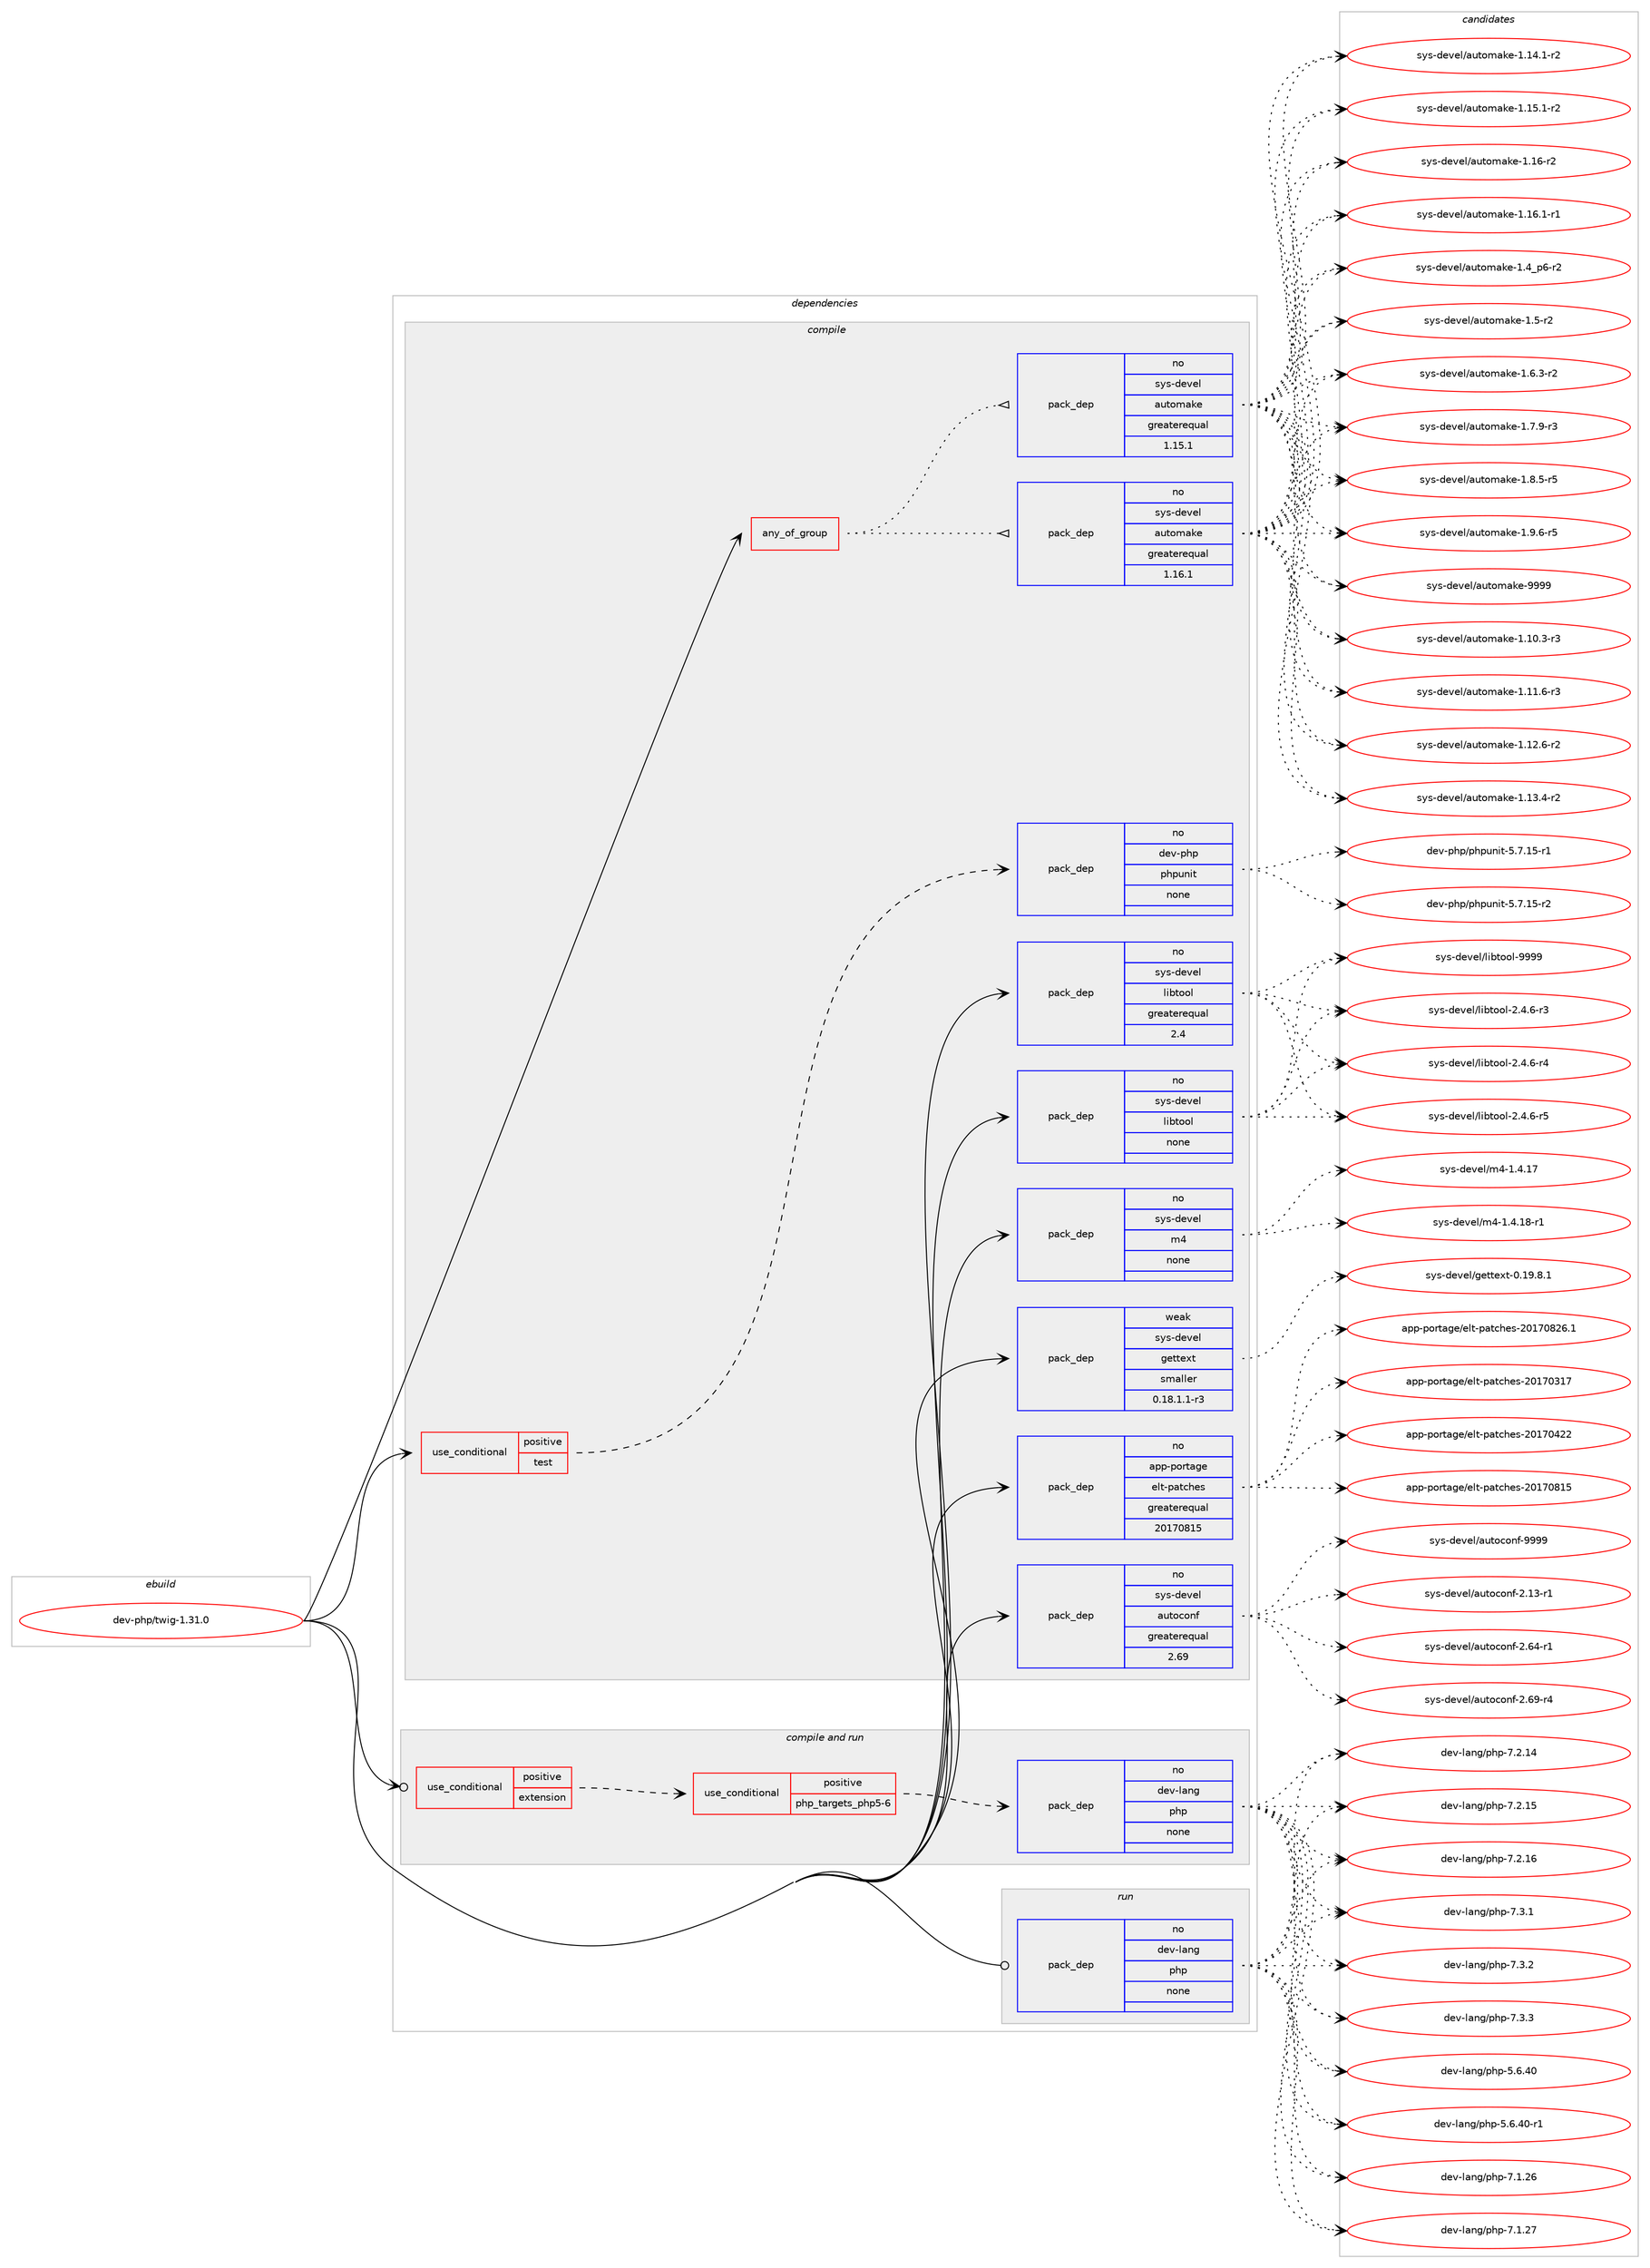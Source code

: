 digraph prolog {

# *************
# Graph options
# *************

newrank=true;
concentrate=true;
compound=true;
graph [rankdir=LR,fontname=Helvetica,fontsize=10,ranksep=1.5];#, ranksep=2.5, nodesep=0.2];
edge  [arrowhead=vee];
node  [fontname=Helvetica,fontsize=10];

# **********
# The ebuild
# **********

subgraph cluster_leftcol {
color=gray;
rank=same;
label=<<i>ebuild</i>>;
id [label="dev-php/twig-1.31.0", color=red, width=4, href="../dev-php/twig-1.31.0.svg"];
}

# ****************
# The dependencies
# ****************

subgraph cluster_midcol {
color=gray;
label=<<i>dependencies</i>>;
subgraph cluster_compile {
fillcolor="#eeeeee";
style=filled;
label=<<i>compile</i>>;
subgraph any22651 {
dependency1396280 [label=<<TABLE BORDER="0" CELLBORDER="1" CELLSPACING="0" CELLPADDING="4"><TR><TD CELLPADDING="10">any_of_group</TD></TR></TABLE>>, shape=none, color=red];subgraph pack1002917 {
dependency1396281 [label=<<TABLE BORDER="0" CELLBORDER="1" CELLSPACING="0" CELLPADDING="4" WIDTH="220"><TR><TD ROWSPAN="6" CELLPADDING="30">pack_dep</TD></TR><TR><TD WIDTH="110">no</TD></TR><TR><TD>sys-devel</TD></TR><TR><TD>automake</TD></TR><TR><TD>greaterequal</TD></TR><TR><TD>1.16.1</TD></TR></TABLE>>, shape=none, color=blue];
}
dependency1396280:e -> dependency1396281:w [weight=20,style="dotted",arrowhead="oinv"];
subgraph pack1002918 {
dependency1396282 [label=<<TABLE BORDER="0" CELLBORDER="1" CELLSPACING="0" CELLPADDING="4" WIDTH="220"><TR><TD ROWSPAN="6" CELLPADDING="30">pack_dep</TD></TR><TR><TD WIDTH="110">no</TD></TR><TR><TD>sys-devel</TD></TR><TR><TD>automake</TD></TR><TR><TD>greaterequal</TD></TR><TR><TD>1.15.1</TD></TR></TABLE>>, shape=none, color=blue];
}
dependency1396280:e -> dependency1396282:w [weight=20,style="dotted",arrowhead="oinv"];
}
id:e -> dependency1396280:w [weight=20,style="solid",arrowhead="vee"];
subgraph cond370147 {
dependency1396283 [label=<<TABLE BORDER="0" CELLBORDER="1" CELLSPACING="0" CELLPADDING="4"><TR><TD ROWSPAN="3" CELLPADDING="10">use_conditional</TD></TR><TR><TD>positive</TD></TR><TR><TD>test</TD></TR></TABLE>>, shape=none, color=red];
subgraph pack1002919 {
dependency1396284 [label=<<TABLE BORDER="0" CELLBORDER="1" CELLSPACING="0" CELLPADDING="4" WIDTH="220"><TR><TD ROWSPAN="6" CELLPADDING="30">pack_dep</TD></TR><TR><TD WIDTH="110">no</TD></TR><TR><TD>dev-php</TD></TR><TR><TD>phpunit</TD></TR><TR><TD>none</TD></TR><TR><TD></TD></TR></TABLE>>, shape=none, color=blue];
}
dependency1396283:e -> dependency1396284:w [weight=20,style="dashed",arrowhead="vee"];
}
id:e -> dependency1396283:w [weight=20,style="solid",arrowhead="vee"];
subgraph pack1002920 {
dependency1396285 [label=<<TABLE BORDER="0" CELLBORDER="1" CELLSPACING="0" CELLPADDING="4" WIDTH="220"><TR><TD ROWSPAN="6" CELLPADDING="30">pack_dep</TD></TR><TR><TD WIDTH="110">no</TD></TR><TR><TD>app-portage</TD></TR><TR><TD>elt-patches</TD></TR><TR><TD>greaterequal</TD></TR><TR><TD>20170815</TD></TR></TABLE>>, shape=none, color=blue];
}
id:e -> dependency1396285:w [weight=20,style="solid",arrowhead="vee"];
subgraph pack1002921 {
dependency1396286 [label=<<TABLE BORDER="0" CELLBORDER="1" CELLSPACING="0" CELLPADDING="4" WIDTH="220"><TR><TD ROWSPAN="6" CELLPADDING="30">pack_dep</TD></TR><TR><TD WIDTH="110">no</TD></TR><TR><TD>sys-devel</TD></TR><TR><TD>autoconf</TD></TR><TR><TD>greaterequal</TD></TR><TR><TD>2.69</TD></TR></TABLE>>, shape=none, color=blue];
}
id:e -> dependency1396286:w [weight=20,style="solid",arrowhead="vee"];
subgraph pack1002922 {
dependency1396287 [label=<<TABLE BORDER="0" CELLBORDER="1" CELLSPACING="0" CELLPADDING="4" WIDTH="220"><TR><TD ROWSPAN="6" CELLPADDING="30">pack_dep</TD></TR><TR><TD WIDTH="110">no</TD></TR><TR><TD>sys-devel</TD></TR><TR><TD>libtool</TD></TR><TR><TD>greaterequal</TD></TR><TR><TD>2.4</TD></TR></TABLE>>, shape=none, color=blue];
}
id:e -> dependency1396287:w [weight=20,style="solid",arrowhead="vee"];
subgraph pack1002923 {
dependency1396288 [label=<<TABLE BORDER="0" CELLBORDER="1" CELLSPACING="0" CELLPADDING="4" WIDTH="220"><TR><TD ROWSPAN="6" CELLPADDING="30">pack_dep</TD></TR><TR><TD WIDTH="110">no</TD></TR><TR><TD>sys-devel</TD></TR><TR><TD>libtool</TD></TR><TR><TD>none</TD></TR><TR><TD></TD></TR></TABLE>>, shape=none, color=blue];
}
id:e -> dependency1396288:w [weight=20,style="solid",arrowhead="vee"];
subgraph pack1002924 {
dependency1396289 [label=<<TABLE BORDER="0" CELLBORDER="1" CELLSPACING="0" CELLPADDING="4" WIDTH="220"><TR><TD ROWSPAN="6" CELLPADDING="30">pack_dep</TD></TR><TR><TD WIDTH="110">no</TD></TR><TR><TD>sys-devel</TD></TR><TR><TD>m4</TD></TR><TR><TD>none</TD></TR><TR><TD></TD></TR></TABLE>>, shape=none, color=blue];
}
id:e -> dependency1396289:w [weight=20,style="solid",arrowhead="vee"];
subgraph pack1002925 {
dependency1396290 [label=<<TABLE BORDER="0" CELLBORDER="1" CELLSPACING="0" CELLPADDING="4" WIDTH="220"><TR><TD ROWSPAN="6" CELLPADDING="30">pack_dep</TD></TR><TR><TD WIDTH="110">weak</TD></TR><TR><TD>sys-devel</TD></TR><TR><TD>gettext</TD></TR><TR><TD>smaller</TD></TR><TR><TD>0.18.1.1-r3</TD></TR></TABLE>>, shape=none, color=blue];
}
id:e -> dependency1396290:w [weight=20,style="solid",arrowhead="vee"];
}
subgraph cluster_compileandrun {
fillcolor="#eeeeee";
style=filled;
label=<<i>compile and run</i>>;
subgraph cond370148 {
dependency1396291 [label=<<TABLE BORDER="0" CELLBORDER="1" CELLSPACING="0" CELLPADDING="4"><TR><TD ROWSPAN="3" CELLPADDING="10">use_conditional</TD></TR><TR><TD>positive</TD></TR><TR><TD>extension</TD></TR></TABLE>>, shape=none, color=red];
subgraph cond370149 {
dependency1396292 [label=<<TABLE BORDER="0" CELLBORDER="1" CELLSPACING="0" CELLPADDING="4"><TR><TD ROWSPAN="3" CELLPADDING="10">use_conditional</TD></TR><TR><TD>positive</TD></TR><TR><TD>php_targets_php5-6</TD></TR></TABLE>>, shape=none, color=red];
subgraph pack1002926 {
dependency1396293 [label=<<TABLE BORDER="0" CELLBORDER="1" CELLSPACING="0" CELLPADDING="4" WIDTH="220"><TR><TD ROWSPAN="6" CELLPADDING="30">pack_dep</TD></TR><TR><TD WIDTH="110">no</TD></TR><TR><TD>dev-lang</TD></TR><TR><TD>php</TD></TR><TR><TD>none</TD></TR><TR><TD></TD></TR></TABLE>>, shape=none, color=blue];
}
dependency1396292:e -> dependency1396293:w [weight=20,style="dashed",arrowhead="vee"];
}
dependency1396291:e -> dependency1396292:w [weight=20,style="dashed",arrowhead="vee"];
}
id:e -> dependency1396291:w [weight=20,style="solid",arrowhead="odotvee"];
}
subgraph cluster_run {
fillcolor="#eeeeee";
style=filled;
label=<<i>run</i>>;
subgraph pack1002927 {
dependency1396294 [label=<<TABLE BORDER="0" CELLBORDER="1" CELLSPACING="0" CELLPADDING="4" WIDTH="220"><TR><TD ROWSPAN="6" CELLPADDING="30">pack_dep</TD></TR><TR><TD WIDTH="110">no</TD></TR><TR><TD>dev-lang</TD></TR><TR><TD>php</TD></TR><TR><TD>none</TD></TR><TR><TD></TD></TR></TABLE>>, shape=none, color=blue];
}
id:e -> dependency1396294:w [weight=20,style="solid",arrowhead="odot"];
}
}

# **************
# The candidates
# **************

subgraph cluster_choices {
rank=same;
color=gray;
label=<<i>candidates</i>>;

subgraph choice1002917 {
color=black;
nodesep=1;
choice11512111545100101118101108479711711611110997107101454946494846514511451 [label="sys-devel/automake-1.10.3-r3", color=red, width=4,href="../sys-devel/automake-1.10.3-r3.svg"];
choice11512111545100101118101108479711711611110997107101454946494946544511451 [label="sys-devel/automake-1.11.6-r3", color=red, width=4,href="../sys-devel/automake-1.11.6-r3.svg"];
choice11512111545100101118101108479711711611110997107101454946495046544511450 [label="sys-devel/automake-1.12.6-r2", color=red, width=4,href="../sys-devel/automake-1.12.6-r2.svg"];
choice11512111545100101118101108479711711611110997107101454946495146524511450 [label="sys-devel/automake-1.13.4-r2", color=red, width=4,href="../sys-devel/automake-1.13.4-r2.svg"];
choice11512111545100101118101108479711711611110997107101454946495246494511450 [label="sys-devel/automake-1.14.1-r2", color=red, width=4,href="../sys-devel/automake-1.14.1-r2.svg"];
choice11512111545100101118101108479711711611110997107101454946495346494511450 [label="sys-devel/automake-1.15.1-r2", color=red, width=4,href="../sys-devel/automake-1.15.1-r2.svg"];
choice1151211154510010111810110847971171161111099710710145494649544511450 [label="sys-devel/automake-1.16-r2", color=red, width=4,href="../sys-devel/automake-1.16-r2.svg"];
choice11512111545100101118101108479711711611110997107101454946495446494511449 [label="sys-devel/automake-1.16.1-r1", color=red, width=4,href="../sys-devel/automake-1.16.1-r1.svg"];
choice115121115451001011181011084797117116111109971071014549465295112544511450 [label="sys-devel/automake-1.4_p6-r2", color=red, width=4,href="../sys-devel/automake-1.4_p6-r2.svg"];
choice11512111545100101118101108479711711611110997107101454946534511450 [label="sys-devel/automake-1.5-r2", color=red, width=4,href="../sys-devel/automake-1.5-r2.svg"];
choice115121115451001011181011084797117116111109971071014549465446514511450 [label="sys-devel/automake-1.6.3-r2", color=red, width=4,href="../sys-devel/automake-1.6.3-r2.svg"];
choice115121115451001011181011084797117116111109971071014549465546574511451 [label="sys-devel/automake-1.7.9-r3", color=red, width=4,href="../sys-devel/automake-1.7.9-r3.svg"];
choice115121115451001011181011084797117116111109971071014549465646534511453 [label="sys-devel/automake-1.8.5-r5", color=red, width=4,href="../sys-devel/automake-1.8.5-r5.svg"];
choice115121115451001011181011084797117116111109971071014549465746544511453 [label="sys-devel/automake-1.9.6-r5", color=red, width=4,href="../sys-devel/automake-1.9.6-r5.svg"];
choice115121115451001011181011084797117116111109971071014557575757 [label="sys-devel/automake-9999", color=red, width=4,href="../sys-devel/automake-9999.svg"];
dependency1396281:e -> choice11512111545100101118101108479711711611110997107101454946494846514511451:w [style=dotted,weight="100"];
dependency1396281:e -> choice11512111545100101118101108479711711611110997107101454946494946544511451:w [style=dotted,weight="100"];
dependency1396281:e -> choice11512111545100101118101108479711711611110997107101454946495046544511450:w [style=dotted,weight="100"];
dependency1396281:e -> choice11512111545100101118101108479711711611110997107101454946495146524511450:w [style=dotted,weight="100"];
dependency1396281:e -> choice11512111545100101118101108479711711611110997107101454946495246494511450:w [style=dotted,weight="100"];
dependency1396281:e -> choice11512111545100101118101108479711711611110997107101454946495346494511450:w [style=dotted,weight="100"];
dependency1396281:e -> choice1151211154510010111810110847971171161111099710710145494649544511450:w [style=dotted,weight="100"];
dependency1396281:e -> choice11512111545100101118101108479711711611110997107101454946495446494511449:w [style=dotted,weight="100"];
dependency1396281:e -> choice115121115451001011181011084797117116111109971071014549465295112544511450:w [style=dotted,weight="100"];
dependency1396281:e -> choice11512111545100101118101108479711711611110997107101454946534511450:w [style=dotted,weight="100"];
dependency1396281:e -> choice115121115451001011181011084797117116111109971071014549465446514511450:w [style=dotted,weight="100"];
dependency1396281:e -> choice115121115451001011181011084797117116111109971071014549465546574511451:w [style=dotted,weight="100"];
dependency1396281:e -> choice115121115451001011181011084797117116111109971071014549465646534511453:w [style=dotted,weight="100"];
dependency1396281:e -> choice115121115451001011181011084797117116111109971071014549465746544511453:w [style=dotted,weight="100"];
dependency1396281:e -> choice115121115451001011181011084797117116111109971071014557575757:w [style=dotted,weight="100"];
}
subgraph choice1002918 {
color=black;
nodesep=1;
choice11512111545100101118101108479711711611110997107101454946494846514511451 [label="sys-devel/automake-1.10.3-r3", color=red, width=4,href="../sys-devel/automake-1.10.3-r3.svg"];
choice11512111545100101118101108479711711611110997107101454946494946544511451 [label="sys-devel/automake-1.11.6-r3", color=red, width=4,href="../sys-devel/automake-1.11.6-r3.svg"];
choice11512111545100101118101108479711711611110997107101454946495046544511450 [label="sys-devel/automake-1.12.6-r2", color=red, width=4,href="../sys-devel/automake-1.12.6-r2.svg"];
choice11512111545100101118101108479711711611110997107101454946495146524511450 [label="sys-devel/automake-1.13.4-r2", color=red, width=4,href="../sys-devel/automake-1.13.4-r2.svg"];
choice11512111545100101118101108479711711611110997107101454946495246494511450 [label="sys-devel/automake-1.14.1-r2", color=red, width=4,href="../sys-devel/automake-1.14.1-r2.svg"];
choice11512111545100101118101108479711711611110997107101454946495346494511450 [label="sys-devel/automake-1.15.1-r2", color=red, width=4,href="../sys-devel/automake-1.15.1-r2.svg"];
choice1151211154510010111810110847971171161111099710710145494649544511450 [label="sys-devel/automake-1.16-r2", color=red, width=4,href="../sys-devel/automake-1.16-r2.svg"];
choice11512111545100101118101108479711711611110997107101454946495446494511449 [label="sys-devel/automake-1.16.1-r1", color=red, width=4,href="../sys-devel/automake-1.16.1-r1.svg"];
choice115121115451001011181011084797117116111109971071014549465295112544511450 [label="sys-devel/automake-1.4_p6-r2", color=red, width=4,href="../sys-devel/automake-1.4_p6-r2.svg"];
choice11512111545100101118101108479711711611110997107101454946534511450 [label="sys-devel/automake-1.5-r2", color=red, width=4,href="../sys-devel/automake-1.5-r2.svg"];
choice115121115451001011181011084797117116111109971071014549465446514511450 [label="sys-devel/automake-1.6.3-r2", color=red, width=4,href="../sys-devel/automake-1.6.3-r2.svg"];
choice115121115451001011181011084797117116111109971071014549465546574511451 [label="sys-devel/automake-1.7.9-r3", color=red, width=4,href="../sys-devel/automake-1.7.9-r3.svg"];
choice115121115451001011181011084797117116111109971071014549465646534511453 [label="sys-devel/automake-1.8.5-r5", color=red, width=4,href="../sys-devel/automake-1.8.5-r5.svg"];
choice115121115451001011181011084797117116111109971071014549465746544511453 [label="sys-devel/automake-1.9.6-r5", color=red, width=4,href="../sys-devel/automake-1.9.6-r5.svg"];
choice115121115451001011181011084797117116111109971071014557575757 [label="sys-devel/automake-9999", color=red, width=4,href="../sys-devel/automake-9999.svg"];
dependency1396282:e -> choice11512111545100101118101108479711711611110997107101454946494846514511451:w [style=dotted,weight="100"];
dependency1396282:e -> choice11512111545100101118101108479711711611110997107101454946494946544511451:w [style=dotted,weight="100"];
dependency1396282:e -> choice11512111545100101118101108479711711611110997107101454946495046544511450:w [style=dotted,weight="100"];
dependency1396282:e -> choice11512111545100101118101108479711711611110997107101454946495146524511450:w [style=dotted,weight="100"];
dependency1396282:e -> choice11512111545100101118101108479711711611110997107101454946495246494511450:w [style=dotted,weight="100"];
dependency1396282:e -> choice11512111545100101118101108479711711611110997107101454946495346494511450:w [style=dotted,weight="100"];
dependency1396282:e -> choice1151211154510010111810110847971171161111099710710145494649544511450:w [style=dotted,weight="100"];
dependency1396282:e -> choice11512111545100101118101108479711711611110997107101454946495446494511449:w [style=dotted,weight="100"];
dependency1396282:e -> choice115121115451001011181011084797117116111109971071014549465295112544511450:w [style=dotted,weight="100"];
dependency1396282:e -> choice11512111545100101118101108479711711611110997107101454946534511450:w [style=dotted,weight="100"];
dependency1396282:e -> choice115121115451001011181011084797117116111109971071014549465446514511450:w [style=dotted,weight="100"];
dependency1396282:e -> choice115121115451001011181011084797117116111109971071014549465546574511451:w [style=dotted,weight="100"];
dependency1396282:e -> choice115121115451001011181011084797117116111109971071014549465646534511453:w [style=dotted,weight="100"];
dependency1396282:e -> choice115121115451001011181011084797117116111109971071014549465746544511453:w [style=dotted,weight="100"];
dependency1396282:e -> choice115121115451001011181011084797117116111109971071014557575757:w [style=dotted,weight="100"];
}
subgraph choice1002919 {
color=black;
nodesep=1;
choice1001011184511210411247112104112117110105116455346554649534511449 [label="dev-php/phpunit-5.7.15-r1", color=red, width=4,href="../dev-php/phpunit-5.7.15-r1.svg"];
choice1001011184511210411247112104112117110105116455346554649534511450 [label="dev-php/phpunit-5.7.15-r2", color=red, width=4,href="../dev-php/phpunit-5.7.15-r2.svg"];
dependency1396284:e -> choice1001011184511210411247112104112117110105116455346554649534511449:w [style=dotted,weight="100"];
dependency1396284:e -> choice1001011184511210411247112104112117110105116455346554649534511450:w [style=dotted,weight="100"];
}
subgraph choice1002920 {
color=black;
nodesep=1;
choice97112112451121111141169710310147101108116451129711699104101115455048495548514955 [label="app-portage/elt-patches-20170317", color=red, width=4,href="../app-portage/elt-patches-20170317.svg"];
choice97112112451121111141169710310147101108116451129711699104101115455048495548525050 [label="app-portage/elt-patches-20170422", color=red, width=4,href="../app-portage/elt-patches-20170422.svg"];
choice97112112451121111141169710310147101108116451129711699104101115455048495548564953 [label="app-portage/elt-patches-20170815", color=red, width=4,href="../app-portage/elt-patches-20170815.svg"];
choice971121124511211111411697103101471011081164511297116991041011154550484955485650544649 [label="app-portage/elt-patches-20170826.1", color=red, width=4,href="../app-portage/elt-patches-20170826.1.svg"];
dependency1396285:e -> choice97112112451121111141169710310147101108116451129711699104101115455048495548514955:w [style=dotted,weight="100"];
dependency1396285:e -> choice97112112451121111141169710310147101108116451129711699104101115455048495548525050:w [style=dotted,weight="100"];
dependency1396285:e -> choice97112112451121111141169710310147101108116451129711699104101115455048495548564953:w [style=dotted,weight="100"];
dependency1396285:e -> choice971121124511211111411697103101471011081164511297116991041011154550484955485650544649:w [style=dotted,weight="100"];
}
subgraph choice1002921 {
color=black;
nodesep=1;
choice1151211154510010111810110847971171161119911111010245504649514511449 [label="sys-devel/autoconf-2.13-r1", color=red, width=4,href="../sys-devel/autoconf-2.13-r1.svg"];
choice1151211154510010111810110847971171161119911111010245504654524511449 [label="sys-devel/autoconf-2.64-r1", color=red, width=4,href="../sys-devel/autoconf-2.64-r1.svg"];
choice1151211154510010111810110847971171161119911111010245504654574511452 [label="sys-devel/autoconf-2.69-r4", color=red, width=4,href="../sys-devel/autoconf-2.69-r4.svg"];
choice115121115451001011181011084797117116111991111101024557575757 [label="sys-devel/autoconf-9999", color=red, width=4,href="../sys-devel/autoconf-9999.svg"];
dependency1396286:e -> choice1151211154510010111810110847971171161119911111010245504649514511449:w [style=dotted,weight="100"];
dependency1396286:e -> choice1151211154510010111810110847971171161119911111010245504654524511449:w [style=dotted,weight="100"];
dependency1396286:e -> choice1151211154510010111810110847971171161119911111010245504654574511452:w [style=dotted,weight="100"];
dependency1396286:e -> choice115121115451001011181011084797117116111991111101024557575757:w [style=dotted,weight="100"];
}
subgraph choice1002922 {
color=black;
nodesep=1;
choice1151211154510010111810110847108105981161111111084550465246544511451 [label="sys-devel/libtool-2.4.6-r3", color=red, width=4,href="../sys-devel/libtool-2.4.6-r3.svg"];
choice1151211154510010111810110847108105981161111111084550465246544511452 [label="sys-devel/libtool-2.4.6-r4", color=red, width=4,href="../sys-devel/libtool-2.4.6-r4.svg"];
choice1151211154510010111810110847108105981161111111084550465246544511453 [label="sys-devel/libtool-2.4.6-r5", color=red, width=4,href="../sys-devel/libtool-2.4.6-r5.svg"];
choice1151211154510010111810110847108105981161111111084557575757 [label="sys-devel/libtool-9999", color=red, width=4,href="../sys-devel/libtool-9999.svg"];
dependency1396287:e -> choice1151211154510010111810110847108105981161111111084550465246544511451:w [style=dotted,weight="100"];
dependency1396287:e -> choice1151211154510010111810110847108105981161111111084550465246544511452:w [style=dotted,weight="100"];
dependency1396287:e -> choice1151211154510010111810110847108105981161111111084550465246544511453:w [style=dotted,weight="100"];
dependency1396287:e -> choice1151211154510010111810110847108105981161111111084557575757:w [style=dotted,weight="100"];
}
subgraph choice1002923 {
color=black;
nodesep=1;
choice1151211154510010111810110847108105981161111111084550465246544511451 [label="sys-devel/libtool-2.4.6-r3", color=red, width=4,href="../sys-devel/libtool-2.4.6-r3.svg"];
choice1151211154510010111810110847108105981161111111084550465246544511452 [label="sys-devel/libtool-2.4.6-r4", color=red, width=4,href="../sys-devel/libtool-2.4.6-r4.svg"];
choice1151211154510010111810110847108105981161111111084550465246544511453 [label="sys-devel/libtool-2.4.6-r5", color=red, width=4,href="../sys-devel/libtool-2.4.6-r5.svg"];
choice1151211154510010111810110847108105981161111111084557575757 [label="sys-devel/libtool-9999", color=red, width=4,href="../sys-devel/libtool-9999.svg"];
dependency1396288:e -> choice1151211154510010111810110847108105981161111111084550465246544511451:w [style=dotted,weight="100"];
dependency1396288:e -> choice1151211154510010111810110847108105981161111111084550465246544511452:w [style=dotted,weight="100"];
dependency1396288:e -> choice1151211154510010111810110847108105981161111111084550465246544511453:w [style=dotted,weight="100"];
dependency1396288:e -> choice1151211154510010111810110847108105981161111111084557575757:w [style=dotted,weight="100"];
}
subgraph choice1002924 {
color=black;
nodesep=1;
choice11512111545100101118101108471095245494652464955 [label="sys-devel/m4-1.4.17", color=red, width=4,href="../sys-devel/m4-1.4.17.svg"];
choice115121115451001011181011084710952454946524649564511449 [label="sys-devel/m4-1.4.18-r1", color=red, width=4,href="../sys-devel/m4-1.4.18-r1.svg"];
dependency1396289:e -> choice11512111545100101118101108471095245494652464955:w [style=dotted,weight="100"];
dependency1396289:e -> choice115121115451001011181011084710952454946524649564511449:w [style=dotted,weight="100"];
}
subgraph choice1002925 {
color=black;
nodesep=1;
choice1151211154510010111810110847103101116116101120116454846495746564649 [label="sys-devel/gettext-0.19.8.1", color=red, width=4,href="../sys-devel/gettext-0.19.8.1.svg"];
dependency1396290:e -> choice1151211154510010111810110847103101116116101120116454846495746564649:w [style=dotted,weight="100"];
}
subgraph choice1002926 {
color=black;
nodesep=1;
choice10010111845108971101034711210411245534654465248 [label="dev-lang/php-5.6.40", color=red, width=4,href="../dev-lang/php-5.6.40.svg"];
choice100101118451089711010347112104112455346544652484511449 [label="dev-lang/php-5.6.40-r1", color=red, width=4,href="../dev-lang/php-5.6.40-r1.svg"];
choice10010111845108971101034711210411245554649465054 [label="dev-lang/php-7.1.26", color=red, width=4,href="../dev-lang/php-7.1.26.svg"];
choice10010111845108971101034711210411245554649465055 [label="dev-lang/php-7.1.27", color=red, width=4,href="../dev-lang/php-7.1.27.svg"];
choice10010111845108971101034711210411245554650464952 [label="dev-lang/php-7.2.14", color=red, width=4,href="../dev-lang/php-7.2.14.svg"];
choice10010111845108971101034711210411245554650464953 [label="dev-lang/php-7.2.15", color=red, width=4,href="../dev-lang/php-7.2.15.svg"];
choice10010111845108971101034711210411245554650464954 [label="dev-lang/php-7.2.16", color=red, width=4,href="../dev-lang/php-7.2.16.svg"];
choice100101118451089711010347112104112455546514649 [label="dev-lang/php-7.3.1", color=red, width=4,href="../dev-lang/php-7.3.1.svg"];
choice100101118451089711010347112104112455546514650 [label="dev-lang/php-7.3.2", color=red, width=4,href="../dev-lang/php-7.3.2.svg"];
choice100101118451089711010347112104112455546514651 [label="dev-lang/php-7.3.3", color=red, width=4,href="../dev-lang/php-7.3.3.svg"];
dependency1396293:e -> choice10010111845108971101034711210411245534654465248:w [style=dotted,weight="100"];
dependency1396293:e -> choice100101118451089711010347112104112455346544652484511449:w [style=dotted,weight="100"];
dependency1396293:e -> choice10010111845108971101034711210411245554649465054:w [style=dotted,weight="100"];
dependency1396293:e -> choice10010111845108971101034711210411245554649465055:w [style=dotted,weight="100"];
dependency1396293:e -> choice10010111845108971101034711210411245554650464952:w [style=dotted,weight="100"];
dependency1396293:e -> choice10010111845108971101034711210411245554650464953:w [style=dotted,weight="100"];
dependency1396293:e -> choice10010111845108971101034711210411245554650464954:w [style=dotted,weight="100"];
dependency1396293:e -> choice100101118451089711010347112104112455546514649:w [style=dotted,weight="100"];
dependency1396293:e -> choice100101118451089711010347112104112455546514650:w [style=dotted,weight="100"];
dependency1396293:e -> choice100101118451089711010347112104112455546514651:w [style=dotted,weight="100"];
}
subgraph choice1002927 {
color=black;
nodesep=1;
choice10010111845108971101034711210411245534654465248 [label="dev-lang/php-5.6.40", color=red, width=4,href="../dev-lang/php-5.6.40.svg"];
choice100101118451089711010347112104112455346544652484511449 [label="dev-lang/php-5.6.40-r1", color=red, width=4,href="../dev-lang/php-5.6.40-r1.svg"];
choice10010111845108971101034711210411245554649465054 [label="dev-lang/php-7.1.26", color=red, width=4,href="../dev-lang/php-7.1.26.svg"];
choice10010111845108971101034711210411245554649465055 [label="dev-lang/php-7.1.27", color=red, width=4,href="../dev-lang/php-7.1.27.svg"];
choice10010111845108971101034711210411245554650464952 [label="dev-lang/php-7.2.14", color=red, width=4,href="../dev-lang/php-7.2.14.svg"];
choice10010111845108971101034711210411245554650464953 [label="dev-lang/php-7.2.15", color=red, width=4,href="../dev-lang/php-7.2.15.svg"];
choice10010111845108971101034711210411245554650464954 [label="dev-lang/php-7.2.16", color=red, width=4,href="../dev-lang/php-7.2.16.svg"];
choice100101118451089711010347112104112455546514649 [label="dev-lang/php-7.3.1", color=red, width=4,href="../dev-lang/php-7.3.1.svg"];
choice100101118451089711010347112104112455546514650 [label="dev-lang/php-7.3.2", color=red, width=4,href="../dev-lang/php-7.3.2.svg"];
choice100101118451089711010347112104112455546514651 [label="dev-lang/php-7.3.3", color=red, width=4,href="../dev-lang/php-7.3.3.svg"];
dependency1396294:e -> choice10010111845108971101034711210411245534654465248:w [style=dotted,weight="100"];
dependency1396294:e -> choice100101118451089711010347112104112455346544652484511449:w [style=dotted,weight="100"];
dependency1396294:e -> choice10010111845108971101034711210411245554649465054:w [style=dotted,weight="100"];
dependency1396294:e -> choice10010111845108971101034711210411245554649465055:w [style=dotted,weight="100"];
dependency1396294:e -> choice10010111845108971101034711210411245554650464952:w [style=dotted,weight="100"];
dependency1396294:e -> choice10010111845108971101034711210411245554650464953:w [style=dotted,weight="100"];
dependency1396294:e -> choice10010111845108971101034711210411245554650464954:w [style=dotted,weight="100"];
dependency1396294:e -> choice100101118451089711010347112104112455546514649:w [style=dotted,weight="100"];
dependency1396294:e -> choice100101118451089711010347112104112455546514650:w [style=dotted,weight="100"];
dependency1396294:e -> choice100101118451089711010347112104112455546514651:w [style=dotted,weight="100"];
}
}

}
